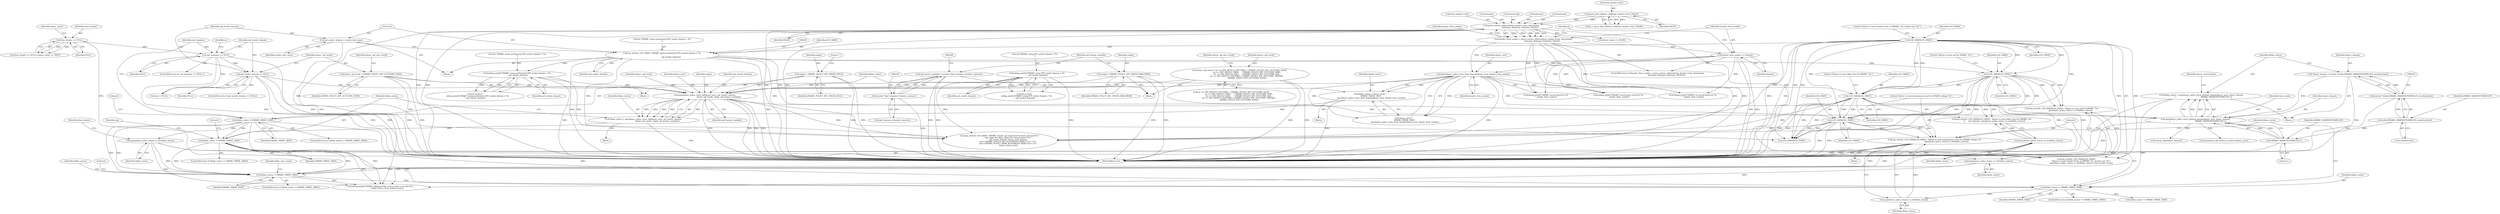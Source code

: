 digraph "0_exim_5b7a7c051c9ab9ee7c924a611f90ef2be03e0ad0@API" {
"1000567" [label="(Call,log_write(0, LOG_MAIN|LOG_PANIC, \"failure to read domainname used for DMARC lookup: %s\",\n                                       opendmarc_policy_status_to_str(libdm_status)))"];
"1000569" [label="(Call,LOG_MAIN|LOG_PANIC)"];
"1000224" [label="(Call,LOG_MAIN|LOG_PANIC)"];
"1000434" [label="(Call,LOG_MAIN|LOG_PANIC)"];
"1000249" [label="(Call,log_write(0, LOG_MAIN, \"DMARC using synthesized SPF sender domain = %s\n\",\n                               spf_sender_domain))"];
"1000246" [label="(Call,spf_sender_domain = sender_helo_name)"];
"1000374" [label="(Call,LOG_MAIN|LOG_PANIC)"];
"1000573" [label="(Call,opendmarc_policy_status_to_str(libdm_status))"];
"1000563" [label="(Call,libdm_status != DMARC_PARSE_OKAY)"];
"1000548" [label="(Call,libdm_status = opendmarc_policy_fetch_utilized_domain(dmarc_pctx, dmarc_domain,\n        \t                                          DMARC_MAXHOSTNAMELEN-1))"];
"1000550" [label="(Call,opendmarc_policy_fetch_utilized_domain(dmarc_pctx, dmarc_domain,\n        \t                                          DMARC_MAXHOSTNAMELEN-1))"];
"1000214" [label="(Call,opendmarc_policy_store_from_domain(dmarc_pctx, header_from_sender))"];
"1000184" [label="(Call,header_from_sender = parse_extract_address(from_header->text, &errormsg,\n                              &dummy, &dummy, &domain, FALSE))"];
"1000186" [label="(Call,parse_extract_address(from_header->text, &errormsg,\n                              &dummy, &dummy, &domain, FALSE))"];
"1000170" [label="(Call,parse_find_address_end(from_header->text, FALSE))"];
"1000199" [label="(Call,header_from_sender += domain)"];
"1000362" [label="(Call,opendmarc_policy_store_spf(dmarc_pctx, spf_sender_domain,\n                                                dmarc_spf_result, origin, spf_human_readable))"];
"1000349" [label="(Call,debug_printf(\"DMARC using SPF sender domain = %s\n\", spf_sender_domain))"];
"1000256" [label="(Call,debug_printf(\"DMARC using synthesized SPF sender domain = %s\n\", spf_sender_domain))"];
"1000242" [label="(Call,spf_sender_domain == NULL)"];
"1000237" [label="(Call,spf_response == NULL)"];
"1000149" [label="(Call,from_header == NULL)"];
"1000259" [label="(Call,dmarc_spf_result = DMARC_POLICY_SPF_OUTCOME_NONE)"];
"1000276" [label="(Call,dmarc_spf_result = (sr == SPF_RESULT_NEUTRAL)  ? DMARC_POLICY_SPF_OUTCOME_NONE :\n                         (sr == SPF_RESULT_PASS)     ? DMARC_POLICY_SPF_OUTCOME_PASS :\n                         (sr == SPF_RESULT_FAIL)     ? DMARC_POLICY_SPF_OUTCOME_FAIL :\n                         (sr == SPF_RESULT_SOFTFAIL) ? DMARC_POLICY_SPF_OUTCOME_TMPFAIL :\n                         DMARC_POLICY_SPF_OUTCOME_NONE)"];
"1000337" [label="(Call,origin = DMARC_POLICY_SPF_ORIGIN_MAILFROM)"];
"1000265" [label="(Call,origin = DMARC_POLICY_SPF_ORIGIN_HELO)"];
"1000340" [label="(Call,spf_human_readable = (uschar *)spf_response->header_comment)"];
"1000342" [label="(Call,(uschar *)spf_response->header_comment)"];
"1000540" [label="(Call,*dmarc_domain = (uschar *)calloc(DMARC_MAXHOSTNAMELEN, sizeof(uschar)))"];
"1000542" [label="(Call,(uschar *)calloc(DMARC_MAXHOSTNAMELEN, sizeof(uschar)))"];
"1000544" [label="(Call,calloc(DMARC_MAXHOSTNAMELEN, sizeof(uschar)))"];
"1000553" [label="(Call,DMARC_MAXHOSTNAMELEN-1)"];
"1000429" [label="(Call,libdm_status != DMARC_PARSE_OKAY)"];
"1000441" [label="(Call,opendmarc_policy_status_to_str(libdm_status))"];
"1000369" [label="(Call,libdm_status != DMARC_PARSE_OKAY)"];
"1000360" [label="(Call,libdm_status = opendmarc_policy_store_spf(dmarc_pctx, spf_sender_domain,\n                                                dmarc_spf_result, origin, spf_human_readable))"];
"1000218" [label="(Call,libdm_status != DMARC_PARSE_OKAY)"];
"1000209" [label="(Call,libdm_status = dmarc_abort ?\n    DMARC_PARSE_OKAY :\n    opendmarc_policy_store_from_domain(dmarc_pctx, header_from_sender))"];
"1000228" [label="(Call,opendmarc_policy_status_to_str(libdm_status))"];
"1000378" [label="(Call,opendmarc_policy_status_to_str(libdm_status))"];
"1000430" [label="(Identifier,libdm_status)"];
"1000431" [label="(Identifier,DMARC_PARSE_OKAY)"];
"1000437" [label="(Literal,\"failure to store dkim (%s) for DMARC: %s\")"];
"1000433" [label="(Literal,0)"];
"1000428" [label="(ControlStructure,if (libdm_status != DMARC_PARSE_OKAY))"];
"1000377" [label="(Literal,\"failure to store spf for DMARC: %s\")"];
"1000365" [label="(Identifier,dmarc_spf_result)"];
"1000222" [label="(Call,log_write(0, LOG_MAIN|LOG_PANIC,\n                \"failure to store header From: in DMARC: %s, header was '%s'\",\n                opendmarc_policy_status_to_str(libdm_status), from_header->text))"];
"1000546" [label="(Call,sizeof(uschar))"];
"1000372" [label="(Call,log_write(0, LOG_MAIN|LOG_PANIC, \"failure to store spf for DMARC: %s\",\n                             opendmarc_policy_status_to_str(libdm_status)))"];
"1000557" [label="(Identifier,dmarc_used_domain)"];
"1000216" [label="(Identifier,header_from_sender)"];
"1000200" [label="(Identifier,header_from_sender)"];
"1000341" [label="(Identifier,spf_human_readable)"];
"1000174" [label="(Identifier,FALSE)"];
"1000242" [label="(Call,spf_sender_domain == NULL)"];
"1000512" [label="(Call,debug_printf(\"DMARC record found for %s\n\", header_from_sender))"];
"1000187" [label="(Call,from_header->text)"];
"1000149" [label="(Call,from_header == NULL)"];
"1000541" [label="(Identifier,dmarc_domain)"];
"1000258" [label="(Identifier,spf_sender_domain)"];
"1000226" [label="(Identifier,LOG_PANIC)"];
"1000225" [label="(Identifier,LOG_MAIN)"];
"1000214" [label="(Call,opendmarc_policy_store_from_domain(dmarc_pctx, header_from_sender))"];
"1000220" [label="(Identifier,DMARC_PARSE_OKAY)"];
"1000223" [label="(Literal,0)"];
"1000356" [label="(Call,dmarc_abort == FALSE)"];
"1000238" [label="(Identifier,spf_response)"];
"1000378" [label="(Call,opendmarc_policy_status_to_str(libdm_status))"];
"1000267" [label="(Identifier,DMARC_POLICY_SPF_ORIGIN_HELO)"];
"1000436" [label="(Identifier,LOG_PANIC)"];
"1000650" [label="(Call,libdm_status != DMARC_PARSE_OKAY)"];
"1000119" [label="(Block,)"];
"1000186" [label="(Call,parse_extract_address(from_header->text, &errormsg,\n                              &dummy, &dummy, &domain, FALSE))"];
"1000367" [label="(Identifier,spf_human_readable)"];
"1000266" [label="(Identifier,origin)"];
"1000159" [label="(Block,)"];
"1000215" [label="(Identifier,dmarc_pctx)"];
"1000300" [label="(Identifier,dmarc_spf_ares_result)"];
"1000363" [label="(Identifier,dmarc_pctx)"];
"1000231" [label="(Identifier,from_header)"];
"1000577" [label="(Call,opendmarc_get_policy_to_enforce(dmarc_pctx))"];
"1000565" [label="(Identifier,DMARC_PARSE_OKAY)"];
"1000194" [label="(Call,&dummy)"];
"1000349" [label="(Call,debug_printf(\"DMARC using SPF sender domain = %s\n\", spf_sender_domain))"];
"1000519" [label="(Call,debug_printf(\"DMARC record parse error for %s\n\", header_from_sender))"];
"1000563" [label="(Call,libdm_status != DMARC_PARSE_OKAY)"];
"1000270" [label="(Block,)"];
"1000564" [label="(Identifier,libdm_status)"];
"1000236" [label="(ControlStructure,if ( spf_response == NULL ))"];
"1000253" [label="(Identifier,spf_sender_domain)"];
"1000251" [label="(Identifier,LOG_MAIN)"];
"1000272" [label="(Identifier,sr)"];
"1000698" [label="(MethodReturn,int)"];
"1000442" [label="(Identifier,libdm_status)"];
"1000360" [label="(Call,libdm_status = opendmarc_policy_store_spf(dmarc_pctx, spf_sender_domain,\n                                                dmarc_spf_result, origin, spf_human_readable))"];
"1000268" [label="(Literal,\"\")"];
"1000370" [label="(Identifier,libdm_status)"];
"1000217" [label="(ControlStructure,if (libdm_status != DMARC_PARSE_OKAY))"];
"1000554" [label="(Identifier,DMARC_MAXHOSTNAMELEN)"];
"1000190" [label="(Call,&errormsg)"];
"1000148" [label="(Call,from_header == NULL || dmarc_abort == TRUE)"];
"1000381" [label="(Identifier,sig)"];
"1000256" [label="(Call,debug_printf(\"DMARC using synthesized SPF sender domain = %s\n\", spf_sender_domain))"];
"1000375" [label="(Identifier,LOG_MAIN)"];
"1000544" [label="(Call,calloc(DMARC_MAXHOSTNAMELEN, sizeof(uschar)))"];
"1000201" [label="(Identifier,domain)"];
"1000385" [label="(Call,sig != NULL)"];
"1000552" [label="(Identifier,dmarc_domain)"];
"1000184" [label="(Call,header_from_sender = parse_extract_address(from_header->text, &errormsg,\n                              &dummy, &dummy, &domain, FALSE))"];
"1000257" [label="(Literal,\"DMARC using synthesized SPF sender domain = %s\n\")"];
"1000250" [label="(Literal,0)"];
"1000429" [label="(Call,libdm_status != DMARC_PARSE_OKAY)"];
"1000368" [label="(ControlStructure,if (libdm_status != DMARC_PARSE_OKAY))"];
"1000249" [label="(Call,log_write(0, LOG_MAIN, \"DMARC using synthesized SPF sender domain = %s\n\",\n                               spf_sender_domain))"];
"1000239" [label="(Identifier,NULL)"];
"1000361" [label="(Identifier,libdm_status)"];
"1000571" [label="(Identifier,LOG_PANIC)"];
"1000218" [label="(Call,libdm_status != DMARC_PARSE_OKAY)"];
"1000192" [label="(Call,&dummy)"];
"1000572" [label="(Literal,\"failure to read domainname used for DMARC lookup: %s\")"];
"1000276" [label="(Call,dmarc_spf_result = (sr == SPF_RESULT_NEUTRAL)  ? DMARC_POLICY_SPF_OUTCOME_NONE :\n                         (sr == SPF_RESULT_PASS)     ? DMARC_POLICY_SPF_OUTCOME_PASS :\n                         (sr == SPF_RESULT_FAIL)     ? DMARC_POLICY_SPF_OUTCOME_FAIL :\n                         (sr == SPF_RESULT_SOFTFAIL) ? DMARC_POLICY_SPF_OUTCOME_TMPFAIL :\n                         DMARC_POLICY_SPF_OUTCOME_NONE)"];
"1000151" [label="(Identifier,NULL)"];
"1000667" [label="(Call,log_write(0, LOG_MAIN, \"DMARC results: spf_domain=%s dmarc_domain=%s \"\n                             \"spf_align=%s dkim_align=%s enforcement='%s'\",\n                             spf_sender_domain, dmarc_used_domain,\n                             (sa==DMARC_POLICY_SPF_ALIGNMENT_PASS) ?\"yes\":\"no\",\n                             (da==DMARC_POLICY_DKIM_ALIGNMENT_PASS)?\"yes\":\"no\",\n                             dmarc_status_text))"];
"1000229" [label="(Identifier,libdm_status)"];
"1000260" [label="(Identifier,dmarc_spf_result)"];
"1000244" [label="(Identifier,NULL)"];
"1000432" [label="(Call,log_write(0, LOG_MAIN|LOG_PANIC, \"failure to store dkim (%s) for DMARC: %s\",\n        \t\t     sig->domain, opendmarc_policy_status_to_str(libdm_status)))"];
"1000277" [label="(Identifier,dmarc_spf_result)"];
"1000241" [label="(ControlStructure,if (spf_sender_domain == NULL))"];
"1000210" [label="(Identifier,libdm_status)"];
"1000366" [label="(Identifier,origin)"];
"1000153" [label="(Identifier,dmarc_abort)"];
"1000569" [label="(Call,LOG_MAIN|LOG_PANIC)"];
"1000219" [label="(Identifier,libdm_status)"];
"1000549" [label="(Identifier,libdm_status)"];
"1000337" [label="(Call,origin = DMARC_POLICY_SPF_ORIGIN_MAILFROM)"];
"1000567" [label="(Call,log_write(0, LOG_MAIN|LOG_PANIC, \"failure to read domainname used for DMARC lookup: %s\",\n                                       opendmarc_policy_status_to_str(libdm_status)))"];
"1000362" [label="(Call,opendmarc_policy_store_spf(dmarc_pctx, spf_sender_domain,\n                                                dmarc_spf_result, origin, spf_human_readable))"];
"1000246" [label="(Call,spf_sender_domain = sender_helo_name)"];
"1000265" [label="(Call,origin = DMARC_POLICY_SPF_ORIGIN_HELO)"];
"1000369" [label="(Call,libdm_status != DMARC_PARSE_OKAY)"];
"1000550" [label="(Call,opendmarc_policy_fetch_utilized_domain(dmarc_pctx, dmarc_domain,\n        \t                                          DMARC_MAXHOSTNAMELEN-1))"];
"1000347" [label="(Call,(D_receive)\n        debug_printf(\"DMARC using SPF sender domain = %s\n\", spf_sender_domain))"];
"1000444" [label="(Identifier,dkim_ares_result)"];
"1000540" [label="(Call,*dmarc_domain = (uschar *)calloc(DMARC_MAXHOSTNAMELEN, sizeof(uschar)))"];
"1000338" [label="(Identifier,origin)"];
"1000379" [label="(Identifier,libdm_status)"];
"1000371" [label="(Identifier,DMARC_PARSE_OKAY)"];
"1000150" [label="(Identifier,from_header)"];
"1000350" [label="(Literal,\"DMARC using SPF sender domain = %s\n\")"];
"1000373" [label="(Literal,0)"];
"1000245" [label="(Block,)"];
"1000502" [label="(Call,debug_printf(\"DMARC no record found for %s\n\", header_from_sender))"];
"1000224" [label="(Call,LOG_MAIN|LOG_PANIC)"];
"1000576" [label="(Identifier,libdm_status)"];
"1000574" [label="(Identifier,libdm_status)"];
"1000374" [label="(Call,LOG_MAIN|LOG_PANIC)"];
"1000351" [label="(Identifier,spf_sender_domain)"];
"1000204" [label="(Identifier,p)"];
"1000183" [label="(ControlStructure,if ((header_from_sender = parse_extract_address(from_header->text, &errormsg,\n                              &dummy, &dummy, &domain, FALSE))))"];
"1000198" [label="(Identifier,FALSE)"];
"1000247" [label="(Identifier,spf_sender_domain)"];
"1000359" [label="(Block,)"];
"1000553" [label="(Call,DMARC_MAXHOSTNAMELEN-1)"];
"1000340" [label="(Call,spf_human_readable = (uschar *)spf_response->header_comment)"];
"1000185" [label="(Identifier,header_from_sender)"];
"1000248" [label="(Identifier,sender_helo_name)"];
"1000263" [label="(Identifier,dmarc_spf_ares_result)"];
"1000344" [label="(Call,spf_response->header_comment)"];
"1000240" [label="(Block,)"];
"1000170" [label="(Call,parse_find_address_end(from_header->text, FALSE))"];
"1000168" [label="(Call,p = parse_find_address_end(from_header->text, FALSE))"];
"1000551" [label="(Identifier,dmarc_pctx)"];
"1000555" [label="(Literal,1)"];
"1000376" [label="(Identifier,LOG_PANIC)"];
"1000548" [label="(Call,libdm_status = opendmarc_policy_fetch_utilized_domain(dmarc_pctx, dmarc_domain,\n        \t                                          DMARC_MAXHOSTNAMELEN-1))"];
"1000254" [label="(Call,(D_receive)\n          debug_printf(\"DMARC using synthesized SPF sender domain = %s\n\", spf_sender_domain))"];
"1000545" [label="(Identifier,DMARC_MAXHOSTNAMELEN)"];
"1000339" [label="(Identifier,DMARC_POLICY_SPF_ORIGIN_MAILFROM)"];
"1000196" [label="(Call,&domain)"];
"1000656" [label="(Call,LOG_MAIN|LOG_PANIC)"];
"1000342" [label="(Call,(uschar *)spf_response->header_comment)"];
"1000199" [label="(Call,header_from_sender += domain)"];
"1000542" [label="(Call,(uschar *)calloc(DMARC_MAXHOSTNAMELEN, sizeof(uschar)))"];
"1000364" [label="(Identifier,spf_sender_domain)"];
"1000278" [label="(Call,(sr == SPF_RESULT_NEUTRAL)  ? DMARC_POLICY_SPF_OUTCOME_NONE :\n                         (sr == SPF_RESULT_PASS)     ? DMARC_POLICY_SPF_OUTCOME_PASS :\n                         (sr == SPF_RESULT_FAIL)     ? DMARC_POLICY_SPF_OUTCOME_FAIL :\n                         (sr == SPF_RESULT_SOFTFAIL) ? DMARC_POLICY_SPF_OUTCOME_TMPFAIL :\n                         DMARC_POLICY_SPF_OUTCOME_NONE)"];
"1000228" [label="(Call,opendmarc_policy_status_to_str(libdm_status))"];
"1000261" [label="(Identifier,DMARC_POLICY_SPF_OUTCOME_NONE)"];
"1000558" [label="(Call,string_copy(dmarc_domain))"];
"1000570" [label="(Identifier,LOG_MAIN)"];
"1000252" [label="(Literal,\"DMARC using synthesized SPF sender domain = %s\n\")"];
"1000434" [label="(Call,LOG_MAIN|LOG_PANIC)"];
"1000227" [label="(Literal,\"failure to store header From: in DMARC: %s, header was '%s'\")"];
"1000211" [label="(Call,dmarc_abort ?\n    DMARC_PARSE_OKAY :\n    opendmarc_policy_store_from_domain(dmarc_pctx, header_from_sender))"];
"1000237" [label="(Call,spf_response == NULL)"];
"1000562" [label="(ControlStructure,if (libdm_status != DMARC_PARSE_OKAY))"];
"1000171" [label="(Call,from_header->text)"];
"1000259" [label="(Call,dmarc_spf_result = DMARC_POLICY_SPF_OUTCOME_NONE)"];
"1000529" [label="(Call,debug_printf(\"DMARC skipping (%d), unsure what to do with %s\",\n                        libdm_status, from_header->text))"];
"1000568" [label="(Literal,0)"];
"1000435" [label="(Identifier,LOG_MAIN)"];
"1000573" [label="(Call,opendmarc_policy_status_to_str(libdm_status))"];
"1000209" [label="(Call,libdm_status = dmarc_abort ?\n    DMARC_PARSE_OKAY :\n    opendmarc_policy_store_from_domain(dmarc_pctx, header_from_sender))"];
"1000441" [label="(Call,opendmarc_policy_status_to_str(libdm_status))"];
"1000566" [label="(Block,)"];
"1000243" [label="(Identifier,spf_sender_domain)"];
"1000567" -> "1000566"  [label="AST: "];
"1000567" -> "1000573"  [label="CFG: "];
"1000568" -> "1000567"  [label="AST: "];
"1000569" -> "1000567"  [label="AST: "];
"1000572" -> "1000567"  [label="AST: "];
"1000573" -> "1000567"  [label="AST: "];
"1000576" -> "1000567"  [label="CFG: "];
"1000567" -> "1000698"  [label="DDG: "];
"1000567" -> "1000698"  [label="DDG: "];
"1000567" -> "1000698"  [label="DDG: "];
"1000569" -> "1000567"  [label="DDG: "];
"1000569" -> "1000567"  [label="DDG: "];
"1000573" -> "1000567"  [label="DDG: "];
"1000569" -> "1000571"  [label="CFG: "];
"1000570" -> "1000569"  [label="AST: "];
"1000571" -> "1000569"  [label="AST: "];
"1000572" -> "1000569"  [label="CFG: "];
"1000569" -> "1000698"  [label="DDG: "];
"1000569" -> "1000698"  [label="DDG: "];
"1000224" -> "1000569"  [label="DDG: "];
"1000224" -> "1000569"  [label="DDG: "];
"1000434" -> "1000569"  [label="DDG: "];
"1000434" -> "1000569"  [label="DDG: "];
"1000249" -> "1000569"  [label="DDG: "];
"1000374" -> "1000569"  [label="DDG: "];
"1000374" -> "1000569"  [label="DDG: "];
"1000569" -> "1000656"  [label="DDG: "];
"1000569" -> "1000656"  [label="DDG: "];
"1000569" -> "1000667"  [label="DDG: "];
"1000224" -> "1000222"  [label="AST: "];
"1000224" -> "1000226"  [label="CFG: "];
"1000225" -> "1000224"  [label="AST: "];
"1000226" -> "1000224"  [label="AST: "];
"1000227" -> "1000224"  [label="CFG: "];
"1000224" -> "1000698"  [label="DDG: "];
"1000224" -> "1000698"  [label="DDG: "];
"1000224" -> "1000222"  [label="DDG: "];
"1000224" -> "1000222"  [label="DDG: "];
"1000224" -> "1000249"  [label="DDG: "];
"1000224" -> "1000374"  [label="DDG: "];
"1000224" -> "1000374"  [label="DDG: "];
"1000224" -> "1000434"  [label="DDG: "];
"1000224" -> "1000434"  [label="DDG: "];
"1000224" -> "1000656"  [label="DDG: "];
"1000224" -> "1000656"  [label="DDG: "];
"1000224" -> "1000667"  [label="DDG: "];
"1000434" -> "1000432"  [label="AST: "];
"1000434" -> "1000436"  [label="CFG: "];
"1000435" -> "1000434"  [label="AST: "];
"1000436" -> "1000434"  [label="AST: "];
"1000437" -> "1000434"  [label="CFG: "];
"1000434" -> "1000698"  [label="DDG: "];
"1000434" -> "1000698"  [label="DDG: "];
"1000434" -> "1000432"  [label="DDG: "];
"1000434" -> "1000432"  [label="DDG: "];
"1000249" -> "1000434"  [label="DDG: "];
"1000374" -> "1000434"  [label="DDG: "];
"1000374" -> "1000434"  [label="DDG: "];
"1000434" -> "1000656"  [label="DDG: "];
"1000434" -> "1000656"  [label="DDG: "];
"1000434" -> "1000667"  [label="DDG: "];
"1000249" -> "1000245"  [label="AST: "];
"1000249" -> "1000253"  [label="CFG: "];
"1000250" -> "1000249"  [label="AST: "];
"1000251" -> "1000249"  [label="AST: "];
"1000252" -> "1000249"  [label="AST: "];
"1000253" -> "1000249"  [label="AST: "];
"1000255" -> "1000249"  [label="CFG: "];
"1000249" -> "1000698"  [label="DDG: "];
"1000249" -> "1000698"  [label="DDG: "];
"1000246" -> "1000249"  [label="DDG: "];
"1000249" -> "1000256"  [label="DDG: "];
"1000249" -> "1000374"  [label="DDG: "];
"1000249" -> "1000656"  [label="DDG: "];
"1000249" -> "1000667"  [label="DDG: "];
"1000246" -> "1000245"  [label="AST: "];
"1000246" -> "1000248"  [label="CFG: "];
"1000247" -> "1000246"  [label="AST: "];
"1000248" -> "1000246"  [label="AST: "];
"1000250" -> "1000246"  [label="CFG: "];
"1000246" -> "1000698"  [label="DDG: "];
"1000374" -> "1000372"  [label="AST: "];
"1000374" -> "1000376"  [label="CFG: "];
"1000375" -> "1000374"  [label="AST: "];
"1000376" -> "1000374"  [label="AST: "];
"1000377" -> "1000374"  [label="CFG: "];
"1000374" -> "1000698"  [label="DDG: "];
"1000374" -> "1000698"  [label="DDG: "];
"1000374" -> "1000372"  [label="DDG: "];
"1000374" -> "1000372"  [label="DDG: "];
"1000374" -> "1000656"  [label="DDG: "];
"1000374" -> "1000656"  [label="DDG: "];
"1000374" -> "1000667"  [label="DDG: "];
"1000573" -> "1000574"  [label="CFG: "];
"1000574" -> "1000573"  [label="AST: "];
"1000563" -> "1000573"  [label="DDG: "];
"1000563" -> "1000562"  [label="AST: "];
"1000563" -> "1000565"  [label="CFG: "];
"1000564" -> "1000563"  [label="AST: "];
"1000565" -> "1000563"  [label="AST: "];
"1000568" -> "1000563"  [label="CFG: "];
"1000576" -> "1000563"  [label="CFG: "];
"1000548" -> "1000563"  [label="DDG: "];
"1000429" -> "1000563"  [label="DDG: "];
"1000218" -> "1000563"  [label="DDG: "];
"1000369" -> "1000563"  [label="DDG: "];
"1000563" -> "1000650"  [label="DDG: "];
"1000548" -> "1000119"  [label="AST: "];
"1000548" -> "1000550"  [label="CFG: "];
"1000549" -> "1000548"  [label="AST: "];
"1000550" -> "1000548"  [label="AST: "];
"1000557" -> "1000548"  [label="CFG: "];
"1000548" -> "1000698"  [label="DDG: "];
"1000550" -> "1000548"  [label="DDG: "];
"1000550" -> "1000548"  [label="DDG: "];
"1000550" -> "1000548"  [label="DDG: "];
"1000550" -> "1000553"  [label="CFG: "];
"1000551" -> "1000550"  [label="AST: "];
"1000552" -> "1000550"  [label="AST: "];
"1000553" -> "1000550"  [label="AST: "];
"1000550" -> "1000698"  [label="DDG: "];
"1000214" -> "1000550"  [label="DDG: "];
"1000362" -> "1000550"  [label="DDG: "];
"1000540" -> "1000550"  [label="DDG: "];
"1000553" -> "1000550"  [label="DDG: "];
"1000553" -> "1000550"  [label="DDG: "];
"1000550" -> "1000558"  [label="DDG: "];
"1000550" -> "1000577"  [label="DDG: "];
"1000214" -> "1000211"  [label="AST: "];
"1000214" -> "1000216"  [label="CFG: "];
"1000215" -> "1000214"  [label="AST: "];
"1000216" -> "1000214"  [label="AST: "];
"1000211" -> "1000214"  [label="CFG: "];
"1000214" -> "1000698"  [label="DDG: "];
"1000214" -> "1000209"  [label="DDG: "];
"1000214" -> "1000209"  [label="DDG: "];
"1000214" -> "1000211"  [label="DDG: "];
"1000214" -> "1000211"  [label="DDG: "];
"1000184" -> "1000214"  [label="DDG: "];
"1000199" -> "1000214"  [label="DDG: "];
"1000214" -> "1000362"  [label="DDG: "];
"1000214" -> "1000502"  [label="DDG: "];
"1000214" -> "1000512"  [label="DDG: "];
"1000214" -> "1000519"  [label="DDG: "];
"1000184" -> "1000183"  [label="AST: "];
"1000184" -> "1000186"  [label="CFG: "];
"1000185" -> "1000184"  [label="AST: "];
"1000186" -> "1000184"  [label="AST: "];
"1000200" -> "1000184"  [label="CFG: "];
"1000204" -> "1000184"  [label="CFG: "];
"1000184" -> "1000698"  [label="DDG: "];
"1000184" -> "1000698"  [label="DDG: "];
"1000186" -> "1000184"  [label="DDG: "];
"1000186" -> "1000184"  [label="DDG: "];
"1000186" -> "1000184"  [label="DDG: "];
"1000186" -> "1000184"  [label="DDG: "];
"1000186" -> "1000184"  [label="DDG: "];
"1000184" -> "1000199"  [label="DDG: "];
"1000184" -> "1000502"  [label="DDG: "];
"1000184" -> "1000512"  [label="DDG: "];
"1000184" -> "1000519"  [label="DDG: "];
"1000186" -> "1000198"  [label="CFG: "];
"1000187" -> "1000186"  [label="AST: "];
"1000190" -> "1000186"  [label="AST: "];
"1000192" -> "1000186"  [label="AST: "];
"1000194" -> "1000186"  [label="AST: "];
"1000196" -> "1000186"  [label="AST: "];
"1000198" -> "1000186"  [label="AST: "];
"1000186" -> "1000698"  [label="DDG: "];
"1000186" -> "1000698"  [label="DDG: "];
"1000186" -> "1000698"  [label="DDG: "];
"1000186" -> "1000698"  [label="DDG: "];
"1000170" -> "1000186"  [label="DDG: "];
"1000170" -> "1000186"  [label="DDG: "];
"1000186" -> "1000222"  [label="DDG: "];
"1000186" -> "1000356"  [label="DDG: "];
"1000186" -> "1000529"  [label="DDG: "];
"1000170" -> "1000168"  [label="AST: "];
"1000170" -> "1000174"  [label="CFG: "];
"1000171" -> "1000170"  [label="AST: "];
"1000174" -> "1000170"  [label="AST: "];
"1000168" -> "1000170"  [label="CFG: "];
"1000170" -> "1000168"  [label="DDG: "];
"1000170" -> "1000168"  [label="DDG: "];
"1000199" -> "1000183"  [label="AST: "];
"1000199" -> "1000201"  [label="CFG: "];
"1000200" -> "1000199"  [label="AST: "];
"1000201" -> "1000199"  [label="AST: "];
"1000204" -> "1000199"  [label="CFG: "];
"1000199" -> "1000698"  [label="DDG: "];
"1000199" -> "1000698"  [label="DDG: "];
"1000199" -> "1000502"  [label="DDG: "];
"1000199" -> "1000512"  [label="DDG: "];
"1000199" -> "1000519"  [label="DDG: "];
"1000362" -> "1000360"  [label="AST: "];
"1000362" -> "1000367"  [label="CFG: "];
"1000363" -> "1000362"  [label="AST: "];
"1000364" -> "1000362"  [label="AST: "];
"1000365" -> "1000362"  [label="AST: "];
"1000366" -> "1000362"  [label="AST: "];
"1000367" -> "1000362"  [label="AST: "];
"1000360" -> "1000362"  [label="CFG: "];
"1000362" -> "1000698"  [label="DDG: "];
"1000362" -> "1000698"  [label="DDG: "];
"1000362" -> "1000698"  [label="DDG: "];
"1000362" -> "1000698"  [label="DDG: "];
"1000362" -> "1000360"  [label="DDG: "];
"1000362" -> "1000360"  [label="DDG: "];
"1000362" -> "1000360"  [label="DDG: "];
"1000362" -> "1000360"  [label="DDG: "];
"1000362" -> "1000360"  [label="DDG: "];
"1000349" -> "1000362"  [label="DDG: "];
"1000256" -> "1000362"  [label="DDG: "];
"1000242" -> "1000362"  [label="DDG: "];
"1000259" -> "1000362"  [label="DDG: "];
"1000276" -> "1000362"  [label="DDG: "];
"1000337" -> "1000362"  [label="DDG: "];
"1000265" -> "1000362"  [label="DDG: "];
"1000340" -> "1000362"  [label="DDG: "];
"1000362" -> "1000667"  [label="DDG: "];
"1000349" -> "1000347"  [label="AST: "];
"1000349" -> "1000351"  [label="CFG: "];
"1000350" -> "1000349"  [label="AST: "];
"1000351" -> "1000349"  [label="AST: "];
"1000347" -> "1000349"  [label="CFG: "];
"1000349" -> "1000698"  [label="DDG: "];
"1000349" -> "1000347"  [label="DDG: "];
"1000349" -> "1000347"  [label="DDG: "];
"1000349" -> "1000667"  [label="DDG: "];
"1000256" -> "1000254"  [label="AST: "];
"1000256" -> "1000258"  [label="CFG: "];
"1000257" -> "1000256"  [label="AST: "];
"1000258" -> "1000256"  [label="AST: "];
"1000254" -> "1000256"  [label="CFG: "];
"1000256" -> "1000698"  [label="DDG: "];
"1000256" -> "1000254"  [label="DDG: "];
"1000256" -> "1000254"  [label="DDG: "];
"1000256" -> "1000667"  [label="DDG: "];
"1000242" -> "1000241"  [label="AST: "];
"1000242" -> "1000244"  [label="CFG: "];
"1000243" -> "1000242"  [label="AST: "];
"1000244" -> "1000242"  [label="AST: "];
"1000247" -> "1000242"  [label="CFG: "];
"1000260" -> "1000242"  [label="CFG: "];
"1000242" -> "1000698"  [label="DDG: "];
"1000242" -> "1000698"  [label="DDG: "];
"1000237" -> "1000242"  [label="DDG: "];
"1000242" -> "1000385"  [label="DDG: "];
"1000242" -> "1000667"  [label="DDG: "];
"1000237" -> "1000236"  [label="AST: "];
"1000237" -> "1000239"  [label="CFG: "];
"1000238" -> "1000237"  [label="AST: "];
"1000239" -> "1000237"  [label="AST: "];
"1000243" -> "1000237"  [label="CFG: "];
"1000272" -> "1000237"  [label="CFG: "];
"1000237" -> "1000698"  [label="DDG: "];
"1000237" -> "1000698"  [label="DDG: "];
"1000149" -> "1000237"  [label="DDG: "];
"1000237" -> "1000385"  [label="DDG: "];
"1000149" -> "1000148"  [label="AST: "];
"1000149" -> "1000151"  [label="CFG: "];
"1000150" -> "1000149"  [label="AST: "];
"1000151" -> "1000149"  [label="AST: "];
"1000153" -> "1000149"  [label="CFG: "];
"1000148" -> "1000149"  [label="CFG: "];
"1000149" -> "1000698"  [label="DDG: "];
"1000149" -> "1000148"  [label="DDG: "];
"1000149" -> "1000148"  [label="DDG: "];
"1000259" -> "1000240"  [label="AST: "];
"1000259" -> "1000261"  [label="CFG: "];
"1000260" -> "1000259"  [label="AST: "];
"1000261" -> "1000259"  [label="AST: "];
"1000263" -> "1000259"  [label="CFG: "];
"1000259" -> "1000698"  [label="DDG: "];
"1000259" -> "1000698"  [label="DDG: "];
"1000276" -> "1000270"  [label="AST: "];
"1000276" -> "1000278"  [label="CFG: "];
"1000277" -> "1000276"  [label="AST: "];
"1000278" -> "1000276"  [label="AST: "];
"1000300" -> "1000276"  [label="CFG: "];
"1000276" -> "1000698"  [label="DDG: "];
"1000276" -> "1000698"  [label="DDG: "];
"1000337" -> "1000270"  [label="AST: "];
"1000337" -> "1000339"  [label="CFG: "];
"1000338" -> "1000337"  [label="AST: "];
"1000339" -> "1000337"  [label="AST: "];
"1000341" -> "1000337"  [label="CFG: "];
"1000337" -> "1000698"  [label="DDG: "];
"1000337" -> "1000698"  [label="DDG: "];
"1000265" -> "1000240"  [label="AST: "];
"1000265" -> "1000267"  [label="CFG: "];
"1000266" -> "1000265"  [label="AST: "];
"1000267" -> "1000265"  [label="AST: "];
"1000268" -> "1000265"  [label="CFG: "];
"1000265" -> "1000698"  [label="DDG: "];
"1000265" -> "1000698"  [label="DDG: "];
"1000340" -> "1000270"  [label="AST: "];
"1000340" -> "1000342"  [label="CFG: "];
"1000341" -> "1000340"  [label="AST: "];
"1000342" -> "1000340"  [label="AST: "];
"1000348" -> "1000340"  [label="CFG: "];
"1000340" -> "1000698"  [label="DDG: "];
"1000340" -> "1000698"  [label="DDG: "];
"1000342" -> "1000340"  [label="DDG: "];
"1000342" -> "1000344"  [label="CFG: "];
"1000343" -> "1000342"  [label="AST: "];
"1000344" -> "1000342"  [label="AST: "];
"1000342" -> "1000698"  [label="DDG: "];
"1000540" -> "1000119"  [label="AST: "];
"1000540" -> "1000542"  [label="CFG: "];
"1000541" -> "1000540"  [label="AST: "];
"1000542" -> "1000540"  [label="AST: "];
"1000549" -> "1000540"  [label="CFG: "];
"1000540" -> "1000698"  [label="DDG: "];
"1000542" -> "1000540"  [label="DDG: "];
"1000542" -> "1000544"  [label="CFG: "];
"1000543" -> "1000542"  [label="AST: "];
"1000544" -> "1000542"  [label="AST: "];
"1000542" -> "1000698"  [label="DDG: "];
"1000544" -> "1000542"  [label="DDG: "];
"1000544" -> "1000546"  [label="CFG: "];
"1000545" -> "1000544"  [label="AST: "];
"1000546" -> "1000544"  [label="AST: "];
"1000544" -> "1000553"  [label="DDG: "];
"1000553" -> "1000555"  [label="CFG: "];
"1000554" -> "1000553"  [label="AST: "];
"1000555" -> "1000553"  [label="AST: "];
"1000553" -> "1000698"  [label="DDG: "];
"1000429" -> "1000428"  [label="AST: "];
"1000429" -> "1000431"  [label="CFG: "];
"1000430" -> "1000429"  [label="AST: "];
"1000431" -> "1000429"  [label="AST: "];
"1000433" -> "1000429"  [label="CFG: "];
"1000444" -> "1000429"  [label="CFG: "];
"1000441" -> "1000429"  [label="DDG: "];
"1000369" -> "1000429"  [label="DDG: "];
"1000369" -> "1000429"  [label="DDG: "];
"1000218" -> "1000429"  [label="DDG: "];
"1000218" -> "1000429"  [label="DDG: "];
"1000228" -> "1000429"  [label="DDG: "];
"1000378" -> "1000429"  [label="DDG: "];
"1000429" -> "1000441"  [label="DDG: "];
"1000429" -> "1000529"  [label="DDG: "];
"1000441" -> "1000432"  [label="AST: "];
"1000441" -> "1000442"  [label="CFG: "];
"1000442" -> "1000441"  [label="AST: "];
"1000432" -> "1000441"  [label="CFG: "];
"1000441" -> "1000432"  [label="DDG: "];
"1000441" -> "1000529"  [label="DDG: "];
"1000369" -> "1000368"  [label="AST: "];
"1000369" -> "1000371"  [label="CFG: "];
"1000370" -> "1000369"  [label="AST: "];
"1000371" -> "1000369"  [label="AST: "];
"1000373" -> "1000369"  [label="CFG: "];
"1000381" -> "1000369"  [label="CFG: "];
"1000360" -> "1000369"  [label="DDG: "];
"1000218" -> "1000369"  [label="DDG: "];
"1000369" -> "1000378"  [label="DDG: "];
"1000369" -> "1000529"  [label="DDG: "];
"1000360" -> "1000359"  [label="AST: "];
"1000361" -> "1000360"  [label="AST: "];
"1000370" -> "1000360"  [label="CFG: "];
"1000360" -> "1000698"  [label="DDG: "];
"1000218" -> "1000217"  [label="AST: "];
"1000218" -> "1000220"  [label="CFG: "];
"1000219" -> "1000218"  [label="AST: "];
"1000220" -> "1000218"  [label="AST: "];
"1000223" -> "1000218"  [label="CFG: "];
"1000238" -> "1000218"  [label="CFG: "];
"1000209" -> "1000218"  [label="DDG: "];
"1000218" -> "1000228"  [label="DDG: "];
"1000218" -> "1000529"  [label="DDG: "];
"1000209" -> "1000159"  [label="AST: "];
"1000209" -> "1000211"  [label="CFG: "];
"1000210" -> "1000209"  [label="AST: "];
"1000211" -> "1000209"  [label="AST: "];
"1000219" -> "1000209"  [label="CFG: "];
"1000209" -> "1000698"  [label="DDG: "];
"1000228" -> "1000222"  [label="AST: "];
"1000228" -> "1000229"  [label="CFG: "];
"1000229" -> "1000228"  [label="AST: "];
"1000231" -> "1000228"  [label="CFG: "];
"1000228" -> "1000222"  [label="DDG: "];
"1000228" -> "1000529"  [label="DDG: "];
"1000378" -> "1000372"  [label="AST: "];
"1000378" -> "1000379"  [label="CFG: "];
"1000379" -> "1000378"  [label="AST: "];
"1000372" -> "1000378"  [label="CFG: "];
"1000378" -> "1000372"  [label="DDG: "];
"1000378" -> "1000529"  [label="DDG: "];
}
